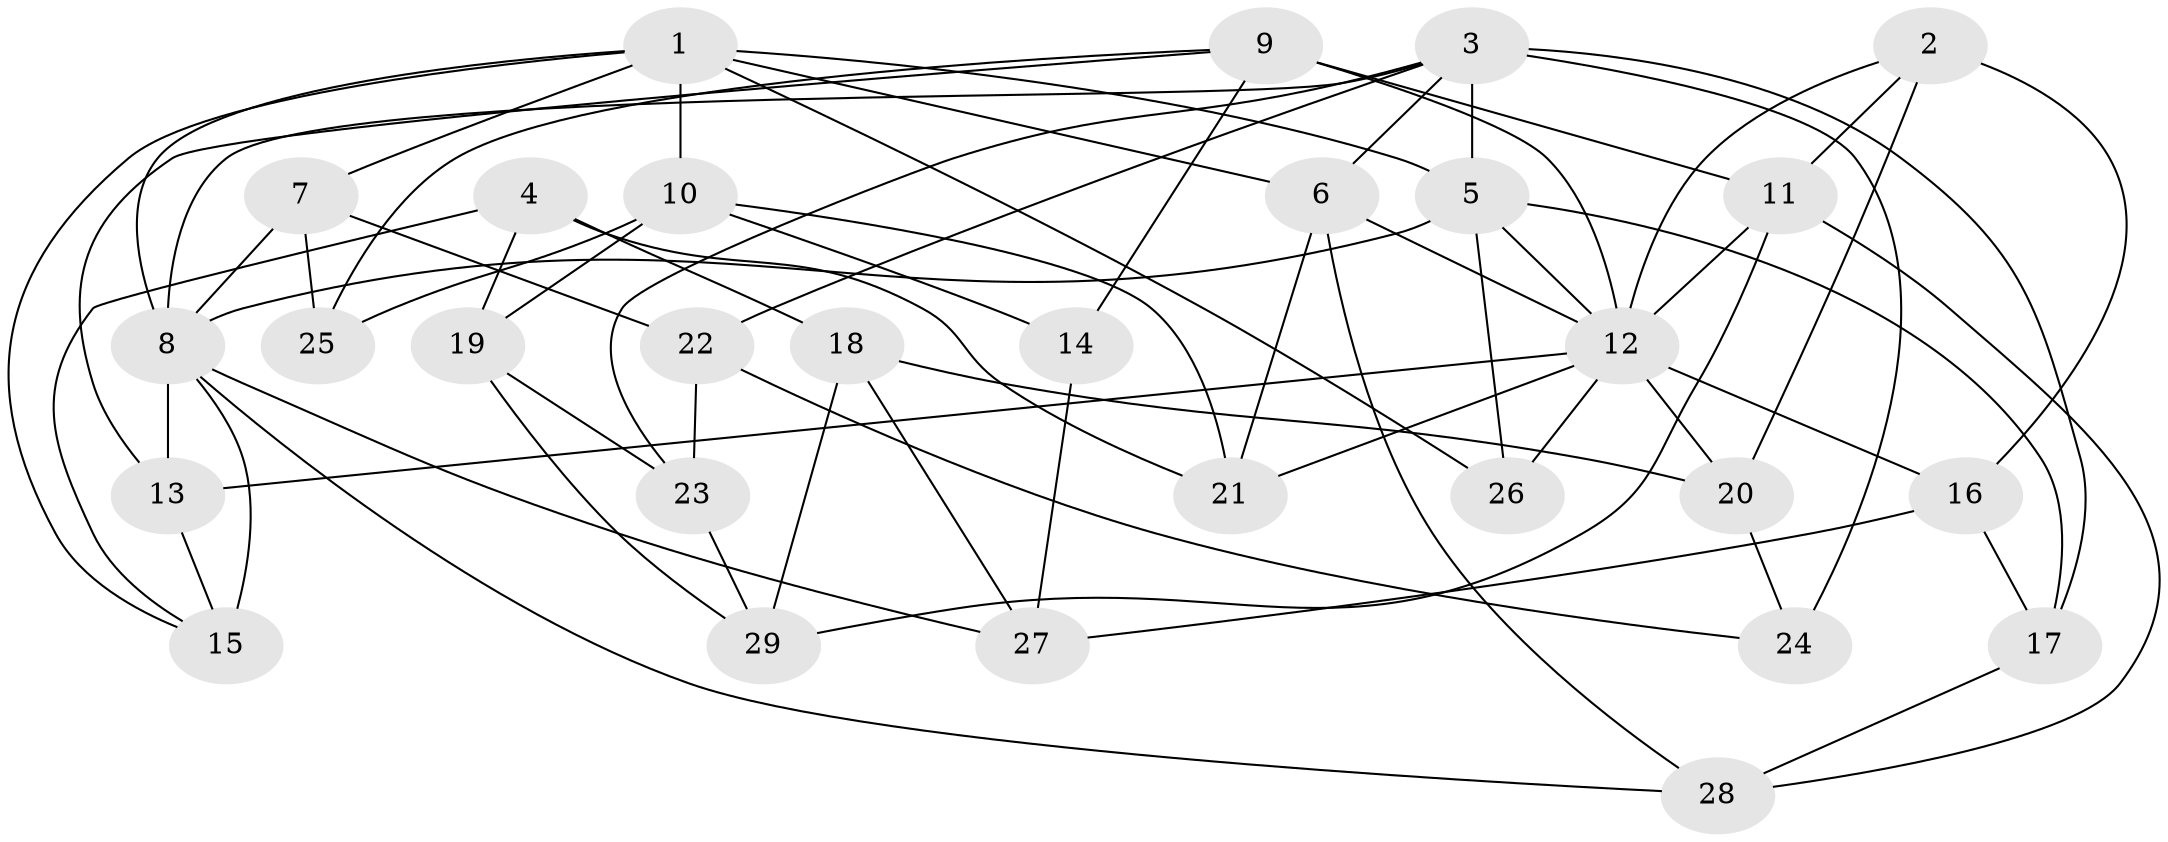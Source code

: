 // original degree distribution, {4: 1.0}
// Generated by graph-tools (version 1.1) at 2025/37/03/09/25 02:37:48]
// undirected, 29 vertices, 67 edges
graph export_dot {
graph [start="1"]
  node [color=gray90,style=filled];
  1;
  2;
  3;
  4;
  5;
  6;
  7;
  8;
  9;
  10;
  11;
  12;
  13;
  14;
  15;
  16;
  17;
  18;
  19;
  20;
  21;
  22;
  23;
  24;
  25;
  26;
  27;
  28;
  29;
  1 -- 5 [weight=2.0];
  1 -- 6 [weight=1.0];
  1 -- 7 [weight=1.0];
  1 -- 8 [weight=2.0];
  1 -- 10 [weight=2.0];
  1 -- 15 [weight=1.0];
  1 -- 26 [weight=1.0];
  2 -- 11 [weight=1.0];
  2 -- 12 [weight=1.0];
  2 -- 16 [weight=1.0];
  2 -- 20 [weight=1.0];
  3 -- 5 [weight=2.0];
  3 -- 6 [weight=2.0];
  3 -- 8 [weight=1.0];
  3 -- 17 [weight=3.0];
  3 -- 22 [weight=1.0];
  3 -- 23 [weight=1.0];
  3 -- 24 [weight=2.0];
  4 -- 15 [weight=1.0];
  4 -- 18 [weight=1.0];
  4 -- 19 [weight=1.0];
  4 -- 21 [weight=1.0];
  5 -- 8 [weight=2.0];
  5 -- 12 [weight=1.0];
  5 -- 17 [weight=1.0];
  5 -- 26 [weight=2.0];
  6 -- 12 [weight=1.0];
  6 -- 21 [weight=1.0];
  6 -- 28 [weight=1.0];
  7 -- 8 [weight=1.0];
  7 -- 22 [weight=1.0];
  7 -- 25 [weight=1.0];
  8 -- 13 [weight=1.0];
  8 -- 15 [weight=3.0];
  8 -- 27 [weight=1.0];
  8 -- 28 [weight=1.0];
  9 -- 11 [weight=1.0];
  9 -- 12 [weight=2.0];
  9 -- 13 [weight=1.0];
  9 -- 14 [weight=1.0];
  9 -- 25 [weight=1.0];
  10 -- 14 [weight=2.0];
  10 -- 19 [weight=1.0];
  10 -- 21 [weight=1.0];
  10 -- 25 [weight=2.0];
  11 -- 12 [weight=2.0];
  11 -- 28 [weight=1.0];
  11 -- 29 [weight=1.0];
  12 -- 13 [weight=1.0];
  12 -- 16 [weight=1.0];
  12 -- 20 [weight=1.0];
  12 -- 21 [weight=1.0];
  12 -- 26 [weight=1.0];
  13 -- 15 [weight=1.0];
  14 -- 27 [weight=1.0];
  16 -- 17 [weight=1.0];
  16 -- 27 [weight=1.0];
  17 -- 28 [weight=1.0];
  18 -- 20 [weight=1.0];
  18 -- 27 [weight=1.0];
  18 -- 29 [weight=1.0];
  19 -- 23 [weight=1.0];
  19 -- 29 [weight=1.0];
  20 -- 24 [weight=1.0];
  22 -- 23 [weight=1.0];
  22 -- 24 [weight=1.0];
  23 -- 29 [weight=1.0];
}
